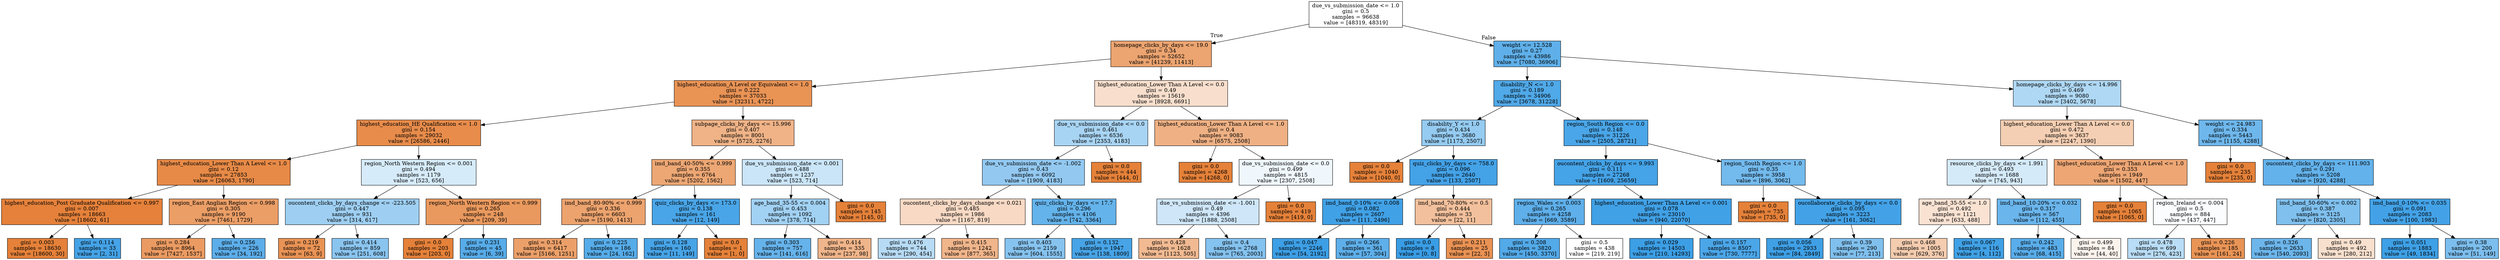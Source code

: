 digraph Tree {
node [shape=box, style="filled", color="black"] ;
0 [label="due_vs_submission_date <= 1.0\ngini = 0.5\nsamples = 96638\nvalue = [48319, 48319]", fillcolor="#e5813900"] ;
1 [label="homepage_clicks_by_days <= 19.0\ngini = 0.34\nsamples = 52652\nvalue = [41239, 11413]", fillcolor="#e58139b8"] ;
0 -> 1 [labeldistance=2.5, labelangle=45, headlabel="True"] ;
2 [label="highest_education_A Level or Equivalent <= 1.0\ngini = 0.222\nsamples = 37033\nvalue = [32311, 4722]", fillcolor="#e58139da"] ;
1 -> 2 ;
3 [label="highest_education_HE Qualification <= 1.0\ngini = 0.154\nsamples = 29032\nvalue = [26586, 2446]", fillcolor="#e58139e8"] ;
2 -> 3 ;
4 [label="highest_education_Lower Than A Level <= 1.0\ngini = 0.12\nsamples = 27853\nvalue = [26063, 1790]", fillcolor="#e58139ed"] ;
3 -> 4 ;
5 [label="highest_education_Post Graduate Qualification <= 0.997\ngini = 0.007\nsamples = 18663\nvalue = [18602, 61]", fillcolor="#e58139fe"] ;
4 -> 5 ;
6 [label="gini = 0.003\nsamples = 18630\nvalue = [18600, 30]", fillcolor="#e58139ff"] ;
5 -> 6 ;
7 [label="gini = 0.114\nsamples = 33\nvalue = [2, 31]", fillcolor="#399de5ef"] ;
5 -> 7 ;
8 [label="region_East Anglian Region <= 0.998\ngini = 0.305\nsamples = 9190\nvalue = [7461, 1729]", fillcolor="#e58139c4"] ;
4 -> 8 ;
9 [label="gini = 0.284\nsamples = 8964\nvalue = [7427, 1537]", fillcolor="#e58139ca"] ;
8 -> 9 ;
10 [label="gini = 0.256\nsamples = 226\nvalue = [34, 192]", fillcolor="#399de5d2"] ;
8 -> 10 ;
11 [label="region_North Western Region <= 0.001\ngini = 0.494\nsamples = 1179\nvalue = [523, 656]", fillcolor="#399de534"] ;
3 -> 11 ;
12 [label="oucontent_clicks_by_days_change <= -223.505\ngini = 0.447\nsamples = 931\nvalue = [314, 617]", fillcolor="#399de57d"] ;
11 -> 12 ;
13 [label="gini = 0.219\nsamples = 72\nvalue = [63, 9]", fillcolor="#e58139db"] ;
12 -> 13 ;
14 [label="gini = 0.414\nsamples = 859\nvalue = [251, 608]", fillcolor="#399de596"] ;
12 -> 14 ;
15 [label="region_North Western Region <= 0.999\ngini = 0.265\nsamples = 248\nvalue = [209, 39]", fillcolor="#e58139cf"] ;
11 -> 15 ;
16 [label="gini = 0.0\nsamples = 203\nvalue = [203, 0]", fillcolor="#e58139ff"] ;
15 -> 16 ;
17 [label="gini = 0.231\nsamples = 45\nvalue = [6, 39]", fillcolor="#399de5d8"] ;
15 -> 17 ;
18 [label="subpage_clicks_by_days <= 15.996\ngini = 0.407\nsamples = 8001\nvalue = [5725, 2276]", fillcolor="#e581399a"] ;
2 -> 18 ;
19 [label="imd_band_40-50% <= 0.999\ngini = 0.355\nsamples = 6764\nvalue = [5202, 1562]", fillcolor="#e58139b2"] ;
18 -> 19 ;
20 [label="imd_band_80-90% <= 0.999\ngini = 0.336\nsamples = 6603\nvalue = [5190, 1413]", fillcolor="#e58139ba"] ;
19 -> 20 ;
21 [label="gini = 0.314\nsamples = 6417\nvalue = [5166, 1251]", fillcolor="#e58139c1"] ;
20 -> 21 ;
22 [label="gini = 0.225\nsamples = 186\nvalue = [24, 162]", fillcolor="#399de5d9"] ;
20 -> 22 ;
23 [label="quiz_clicks_by_days <= 173.0\ngini = 0.138\nsamples = 161\nvalue = [12, 149]", fillcolor="#399de5ea"] ;
19 -> 23 ;
24 [label="gini = 0.128\nsamples = 160\nvalue = [11, 149]", fillcolor="#399de5ec"] ;
23 -> 24 ;
25 [label="gini = 0.0\nsamples = 1\nvalue = [1, 0]", fillcolor="#e58139ff"] ;
23 -> 25 ;
26 [label="due_vs_submission_date <= 0.001\ngini = 0.488\nsamples = 1237\nvalue = [523, 714]", fillcolor="#399de544"] ;
18 -> 26 ;
27 [label="age_band_35-55 <= 0.004\ngini = 0.453\nsamples = 1092\nvalue = [378, 714]", fillcolor="#399de578"] ;
26 -> 27 ;
28 [label="gini = 0.303\nsamples = 757\nvalue = [141, 616]", fillcolor="#399de5c5"] ;
27 -> 28 ;
29 [label="gini = 0.414\nsamples = 335\nvalue = [237, 98]", fillcolor="#e5813996"] ;
27 -> 29 ;
30 [label="gini = 0.0\nsamples = 145\nvalue = [145, 0]", fillcolor="#e58139ff"] ;
26 -> 30 ;
31 [label="highest_education_Lower Than A Level <= 0.0\ngini = 0.49\nsamples = 15619\nvalue = [8928, 6691]", fillcolor="#e5813940"] ;
1 -> 31 ;
32 [label="due_vs_submission_date <= 0.0\ngini = 0.461\nsamples = 6536\nvalue = [2353, 4183]", fillcolor="#399de570"] ;
31 -> 32 ;
33 [label="due_vs_submission_date <= -1.002\ngini = 0.43\nsamples = 6092\nvalue = [1909, 4183]", fillcolor="#399de58b"] ;
32 -> 33 ;
34 [label="oucontent_clicks_by_days_change <= 0.021\ngini = 0.485\nsamples = 1986\nvalue = [1167, 819]", fillcolor="#e581394c"] ;
33 -> 34 ;
35 [label="gini = 0.476\nsamples = 744\nvalue = [290, 454]", fillcolor="#399de55c"] ;
34 -> 35 ;
36 [label="gini = 0.415\nsamples = 1242\nvalue = [877, 365]", fillcolor="#e5813995"] ;
34 -> 36 ;
37 [label="quiz_clicks_by_days <= 17.7\ngini = 0.296\nsamples = 4106\nvalue = [742, 3364]", fillcolor="#399de5c7"] ;
33 -> 37 ;
38 [label="gini = 0.403\nsamples = 2159\nvalue = [604, 1555]", fillcolor="#399de59c"] ;
37 -> 38 ;
39 [label="gini = 0.132\nsamples = 1947\nvalue = [138, 1809]", fillcolor="#399de5ec"] ;
37 -> 39 ;
40 [label="gini = 0.0\nsamples = 444\nvalue = [444, 0]", fillcolor="#e58139ff"] ;
32 -> 40 ;
41 [label="highest_education_Lower Than A Level <= 1.0\ngini = 0.4\nsamples = 9083\nvalue = [6575, 2508]", fillcolor="#e581399e"] ;
31 -> 41 ;
42 [label="gini = 0.0\nsamples = 4268\nvalue = [4268, 0]", fillcolor="#e58139ff"] ;
41 -> 42 ;
43 [label="due_vs_submission_date <= 0.0\ngini = 0.499\nsamples = 4815\nvalue = [2307, 2508]", fillcolor="#399de514"] ;
41 -> 43 ;
44 [label="due_vs_submission_date <= -1.001\ngini = 0.49\nsamples = 4396\nvalue = [1888, 2508]", fillcolor="#399de53f"] ;
43 -> 44 ;
45 [label="gini = 0.428\nsamples = 1628\nvalue = [1123, 505]", fillcolor="#e581398c"] ;
44 -> 45 ;
46 [label="gini = 0.4\nsamples = 2768\nvalue = [765, 2003]", fillcolor="#399de59e"] ;
44 -> 46 ;
47 [label="gini = 0.0\nsamples = 419\nvalue = [419, 0]", fillcolor="#e58139ff"] ;
43 -> 47 ;
48 [label="weight <= 12.528\ngini = 0.27\nsamples = 43986\nvalue = [7080, 36906]", fillcolor="#399de5ce"] ;
0 -> 48 [labeldistance=2.5, labelangle=-45, headlabel="False"] ;
49 [label="disability_N <= 1.0\ngini = 0.189\nsamples = 34906\nvalue = [3678, 31228]", fillcolor="#399de5e1"] ;
48 -> 49 ;
50 [label="disability_Y <= 1.0\ngini = 0.434\nsamples = 3680\nvalue = [1173, 2507]", fillcolor="#399de588"] ;
49 -> 50 ;
51 [label="gini = 0.0\nsamples = 1040\nvalue = [1040, 0]", fillcolor="#e58139ff"] ;
50 -> 51 ;
52 [label="quiz_clicks_by_days <= 758.0\ngini = 0.096\nsamples = 2640\nvalue = [133, 2507]", fillcolor="#399de5f1"] ;
50 -> 52 ;
53 [label="imd_band_0-10% <= 0.008\ngini = 0.082\nsamples = 2607\nvalue = [111, 2496]", fillcolor="#399de5f4"] ;
52 -> 53 ;
54 [label="gini = 0.047\nsamples = 2246\nvalue = [54, 2192]", fillcolor="#399de5f9"] ;
53 -> 54 ;
55 [label="gini = 0.266\nsamples = 361\nvalue = [57, 304]", fillcolor="#399de5cf"] ;
53 -> 55 ;
56 [label="imd_band_70-80% <= 0.5\ngini = 0.444\nsamples = 33\nvalue = [22, 11]", fillcolor="#e581397f"] ;
52 -> 56 ;
57 [label="gini = 0.0\nsamples = 8\nvalue = [0, 8]", fillcolor="#399de5ff"] ;
56 -> 57 ;
58 [label="gini = 0.211\nsamples = 25\nvalue = [22, 3]", fillcolor="#e58139dc"] ;
56 -> 58 ;
59 [label="region_South Region <= 0.0\ngini = 0.148\nsamples = 31226\nvalue = [2505, 28721]", fillcolor="#399de5e9"] ;
49 -> 59 ;
60 [label="oucontent_clicks_by_days <= 9.993\ngini = 0.111\nsamples = 27268\nvalue = [1609, 25659]", fillcolor="#399de5ef"] ;
59 -> 60 ;
61 [label="region_Wales <= 0.003\ngini = 0.265\nsamples = 4258\nvalue = [669, 3589]", fillcolor="#399de5cf"] ;
60 -> 61 ;
62 [label="gini = 0.208\nsamples = 3820\nvalue = [450, 3370]", fillcolor="#399de5dd"] ;
61 -> 62 ;
63 [label="gini = 0.5\nsamples = 438\nvalue = [219, 219]", fillcolor="#e5813900"] ;
61 -> 63 ;
64 [label="highest_education_Lower Than A Level <= 0.001\ngini = 0.078\nsamples = 23010\nvalue = [940, 22070]", fillcolor="#399de5f4"] ;
60 -> 64 ;
65 [label="gini = 0.029\nsamples = 14503\nvalue = [210, 14293]", fillcolor="#399de5fb"] ;
64 -> 65 ;
66 [label="gini = 0.157\nsamples = 8507\nvalue = [730, 7777]", fillcolor="#399de5e7"] ;
64 -> 66 ;
67 [label="region_South Region <= 1.0\ngini = 0.35\nsamples = 3958\nvalue = [896, 3062]", fillcolor="#399de5b4"] ;
59 -> 67 ;
68 [label="gini = 0.0\nsamples = 735\nvalue = [735, 0]", fillcolor="#e58139ff"] ;
67 -> 68 ;
69 [label="oucollaborate_clicks_by_days <= 0.0\ngini = 0.095\nsamples = 3223\nvalue = [161, 3062]", fillcolor="#399de5f2"] ;
67 -> 69 ;
70 [label="gini = 0.056\nsamples = 2933\nvalue = [84, 2849]", fillcolor="#399de5f7"] ;
69 -> 70 ;
71 [label="gini = 0.39\nsamples = 290\nvalue = [77, 213]", fillcolor="#399de5a3"] ;
69 -> 71 ;
72 [label="homepage_clicks_by_days <= 14.996\ngini = 0.469\nsamples = 9080\nvalue = [3402, 5678]", fillcolor="#399de566"] ;
48 -> 72 ;
73 [label="highest_education_Lower Than A Level <= 0.0\ngini = 0.472\nsamples = 3637\nvalue = [2247, 1390]", fillcolor="#e5813961"] ;
72 -> 73 ;
74 [label="resource_clicks_by_days <= 1.991\ngini = 0.493\nsamples = 1688\nvalue = [745, 943]", fillcolor="#399de536"] ;
73 -> 74 ;
75 [label="age_band_35-55 <= 1.0\ngini = 0.492\nsamples = 1121\nvalue = [633, 488]", fillcolor="#e581393a"] ;
74 -> 75 ;
76 [label="gini = 0.468\nsamples = 1005\nvalue = [629, 376]", fillcolor="#e5813967"] ;
75 -> 76 ;
77 [label="gini = 0.067\nsamples = 116\nvalue = [4, 112]", fillcolor="#399de5f6"] ;
75 -> 77 ;
78 [label="imd_band_10-20% <= 0.032\ngini = 0.317\nsamples = 567\nvalue = [112, 455]", fillcolor="#399de5c0"] ;
74 -> 78 ;
79 [label="gini = 0.242\nsamples = 483\nvalue = [68, 415]", fillcolor="#399de5d5"] ;
78 -> 79 ;
80 [label="gini = 0.499\nsamples = 84\nvalue = [44, 40]", fillcolor="#e5813917"] ;
78 -> 80 ;
81 [label="highest_education_Lower Than A Level <= 1.0\ngini = 0.353\nsamples = 1949\nvalue = [1502, 447]", fillcolor="#e58139b3"] ;
73 -> 81 ;
82 [label="gini = 0.0\nsamples = 1065\nvalue = [1065, 0]", fillcolor="#e58139ff"] ;
81 -> 82 ;
83 [label="region_Ireland <= 0.004\ngini = 0.5\nsamples = 884\nvalue = [437, 447]", fillcolor="#399de506"] ;
81 -> 83 ;
84 [label="gini = 0.478\nsamples = 699\nvalue = [276, 423]", fillcolor="#399de559"] ;
83 -> 84 ;
85 [label="gini = 0.226\nsamples = 185\nvalue = [161, 24]", fillcolor="#e58139d9"] ;
83 -> 85 ;
86 [label="weight <= 24.983\ngini = 0.334\nsamples = 5443\nvalue = [1155, 4288]", fillcolor="#399de5ba"] ;
72 -> 86 ;
87 [label="gini = 0.0\nsamples = 235\nvalue = [235, 0]", fillcolor="#e58139ff"] ;
86 -> 87 ;
88 [label="oucontent_clicks_by_days <= 111.903\ngini = 0.291\nsamples = 5208\nvalue = [920, 4288]", fillcolor="#399de5c8"] ;
86 -> 88 ;
89 [label="imd_band_50-60% <= 0.002\ngini = 0.387\nsamples = 3125\nvalue = [820, 2305]", fillcolor="#399de5a4"] ;
88 -> 89 ;
90 [label="gini = 0.326\nsamples = 2633\nvalue = [540, 2093]", fillcolor="#399de5bd"] ;
89 -> 90 ;
91 [label="gini = 0.49\nsamples = 492\nvalue = [280, 212]", fillcolor="#e581393e"] ;
89 -> 91 ;
92 [label="imd_band_0-10% <= 0.035\ngini = 0.091\nsamples = 2083\nvalue = [100, 1983]", fillcolor="#399de5f2"] ;
88 -> 92 ;
93 [label="gini = 0.051\nsamples = 1883\nvalue = [49, 1834]", fillcolor="#399de5f8"] ;
92 -> 93 ;
94 [label="gini = 0.38\nsamples = 200\nvalue = [51, 149]", fillcolor="#399de5a8"] ;
92 -> 94 ;
}